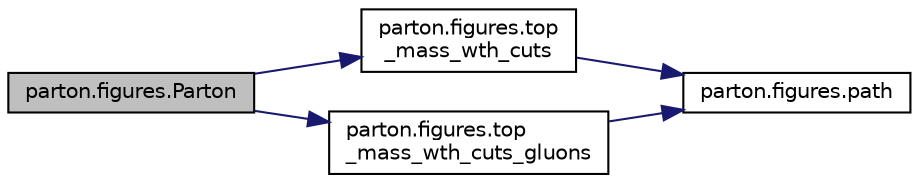 digraph "parton.figures.Parton"
{
 // INTERACTIVE_SVG=YES
 // LATEX_PDF_SIZE
  edge [fontname="Helvetica",fontsize="10",labelfontname="Helvetica",labelfontsize="10"];
  node [fontname="Helvetica",fontsize="10",shape=record];
  rankdir="LR";
  Node1 [label="parton.figures.Parton",height=0.2,width=0.4,color="black", fillcolor="grey75", style="filled", fontcolor="black",tooltip=" "];
  Node1 -> Node2 [color="midnightblue",fontsize="10",style="solid",fontname="Helvetica"];
  Node2 [label="parton.figures.top\l_mass_wth_cuts",height=0.2,width=0.4,color="black", fillcolor="white", style="filled",URL="$namespaceparton_1_1figures.html#aeb2b2fff7c6e952879c05fb291b9aede",tooltip=" "];
  Node2 -> Node3 [color="midnightblue",fontsize="10",style="solid",fontname="Helvetica"];
  Node3 [label="parton.figures.path",height=0.2,width=0.4,color="black", fillcolor="white", style="filled",URL="$namespaceparton_1_1figures.html#ae37517e2ae1ac02c5b76caf5c8c908d4",tooltip=" "];
  Node1 -> Node4 [color="midnightblue",fontsize="10",style="solid",fontname="Helvetica"];
  Node4 [label="parton.figures.top\l_mass_wth_cuts_gluons",height=0.2,width=0.4,color="black", fillcolor="white", style="filled",URL="$namespaceparton_1_1figures.html#a029f29759c6ac1396401da247fbb6bab",tooltip=" "];
  Node4 -> Node3 [color="midnightblue",fontsize="10",style="solid",fontname="Helvetica"];
}
